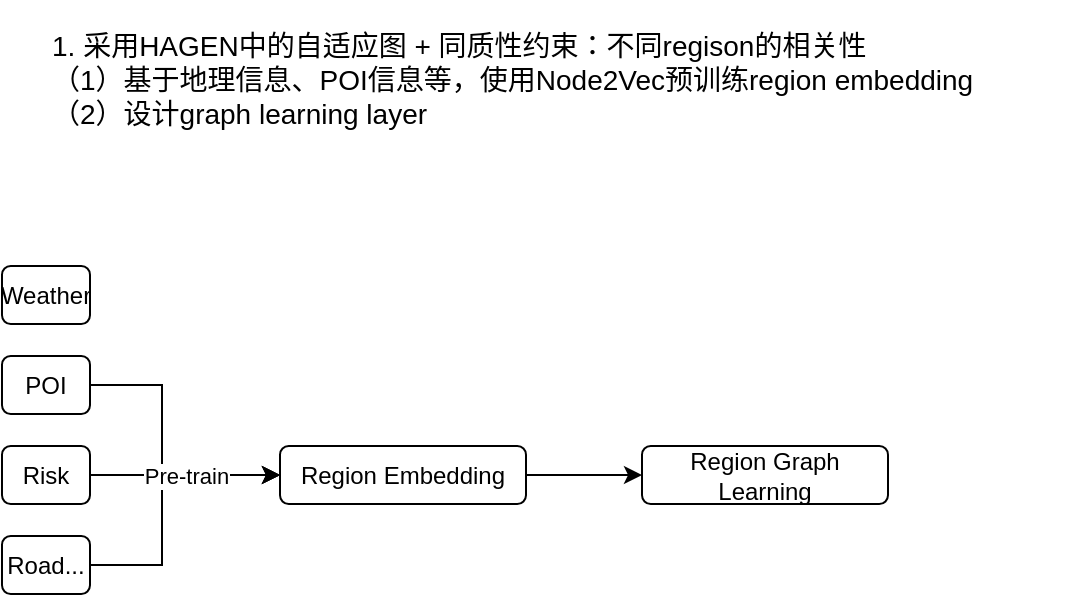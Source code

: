 <mxfile version="21.1.9" type="github">
  <diagram name="第 1 页" id="JjgRdyOEP7qB3Ht1PhTI">
    <mxGraphModel dx="1434" dy="477" grid="0" gridSize="10" guides="1" tooltips="1" connect="1" arrows="1" fold="1" page="0" pageScale="1" pageWidth="827" pageHeight="1169" math="0" shadow="0">
      <root>
        <mxCell id="0" />
        <mxCell id="1" parent="0" />
        <mxCell id="H0j_Gy7QNaVPxEVOqmRl-1" value="&lt;font style=&quot;font-size: 14px;&quot;&gt;1. 采用HAGEN中的自适应图 + 同质性约束：不同regison的相关性&lt;br&gt;（1）基于地理信息、POI信息等，使用Node2Vec预训练region embedding&lt;br&gt;（2）设计graph learning layer&lt;br&gt;&lt;/font&gt;" style="text;html=1;strokeColor=none;fillColor=none;align=left;verticalAlign=middle;whiteSpace=wrap;rounded=0;" parent="1" vertex="1">
          <mxGeometry x="-203" y="72" width="511" height="80" as="geometry" />
        </mxCell>
        <mxCell id="nwZdZ1ILhEK_ZbMS1B_8-6" style="edgeStyle=orthogonalEdgeStyle;rounded=0;orthogonalLoop=1;jettySize=auto;html=1;entryX=0;entryY=0.5;entryDx=0;entryDy=0;" edge="1" parent="1" source="nwZdZ1ILhEK_ZbMS1B_8-1" target="nwZdZ1ILhEK_ZbMS1B_8-5">
          <mxGeometry relative="1" as="geometry">
            <Array as="points">
              <mxPoint x="-146" y="265" />
              <mxPoint x="-146" y="310" />
            </Array>
          </mxGeometry>
        </mxCell>
        <mxCell id="nwZdZ1ILhEK_ZbMS1B_8-1" value="POI" style="rounded=1;whiteSpace=wrap;html=1;" vertex="1" parent="1">
          <mxGeometry x="-226" y="250" width="44" height="29" as="geometry" />
        </mxCell>
        <mxCell id="nwZdZ1ILhEK_ZbMS1B_8-7" style="edgeStyle=orthogonalEdgeStyle;rounded=0;orthogonalLoop=1;jettySize=auto;html=1;" edge="1" parent="1" source="nwZdZ1ILhEK_ZbMS1B_8-2" target="nwZdZ1ILhEK_ZbMS1B_8-5">
          <mxGeometry relative="1" as="geometry" />
        </mxCell>
        <mxCell id="nwZdZ1ILhEK_ZbMS1B_8-2" value="Risk" style="rounded=1;whiteSpace=wrap;html=1;" vertex="1" parent="1">
          <mxGeometry x="-226" y="295" width="44" height="29" as="geometry" />
        </mxCell>
        <mxCell id="nwZdZ1ILhEK_ZbMS1B_8-8" style="edgeStyle=orthogonalEdgeStyle;rounded=0;orthogonalLoop=1;jettySize=auto;html=1;entryX=0;entryY=0.5;entryDx=0;entryDy=0;" edge="1" parent="1" source="nwZdZ1ILhEK_ZbMS1B_8-3" target="nwZdZ1ILhEK_ZbMS1B_8-5">
          <mxGeometry relative="1" as="geometry">
            <Array as="points">
              <mxPoint x="-146" y="355" />
              <mxPoint x="-146" y="310" />
            </Array>
          </mxGeometry>
        </mxCell>
        <mxCell id="nwZdZ1ILhEK_ZbMS1B_8-9" value="Pre-train" style="edgeLabel;html=1;align=center;verticalAlign=middle;resizable=0;points=[];" vertex="1" connectable="0" parent="nwZdZ1ILhEK_ZbMS1B_8-8">
          <mxGeometry x="0.329" relative="1" as="geometry">
            <mxPoint as="offset" />
          </mxGeometry>
        </mxCell>
        <mxCell id="nwZdZ1ILhEK_ZbMS1B_8-3" value="Road..." style="rounded=1;whiteSpace=wrap;html=1;" vertex="1" parent="1">
          <mxGeometry x="-226" y="340" width="44" height="29" as="geometry" />
        </mxCell>
        <mxCell id="nwZdZ1ILhEK_ZbMS1B_8-11" style="edgeStyle=orthogonalEdgeStyle;rounded=0;orthogonalLoop=1;jettySize=auto;html=1;" edge="1" parent="1" source="nwZdZ1ILhEK_ZbMS1B_8-5" target="nwZdZ1ILhEK_ZbMS1B_8-10">
          <mxGeometry relative="1" as="geometry" />
        </mxCell>
        <mxCell id="nwZdZ1ILhEK_ZbMS1B_8-5" value="Region Embedding" style="rounded=1;whiteSpace=wrap;html=1;" vertex="1" parent="1">
          <mxGeometry x="-87" y="295" width="123" height="29" as="geometry" />
        </mxCell>
        <mxCell id="nwZdZ1ILhEK_ZbMS1B_8-10" value="Region Graph Learning" style="rounded=1;whiteSpace=wrap;html=1;" vertex="1" parent="1">
          <mxGeometry x="94" y="295" width="123" height="29" as="geometry" />
        </mxCell>
        <mxCell id="nwZdZ1ILhEK_ZbMS1B_8-12" value="Weather" style="rounded=1;whiteSpace=wrap;html=1;" vertex="1" parent="1">
          <mxGeometry x="-226" y="205" width="44" height="29" as="geometry" />
        </mxCell>
      </root>
    </mxGraphModel>
  </diagram>
</mxfile>
